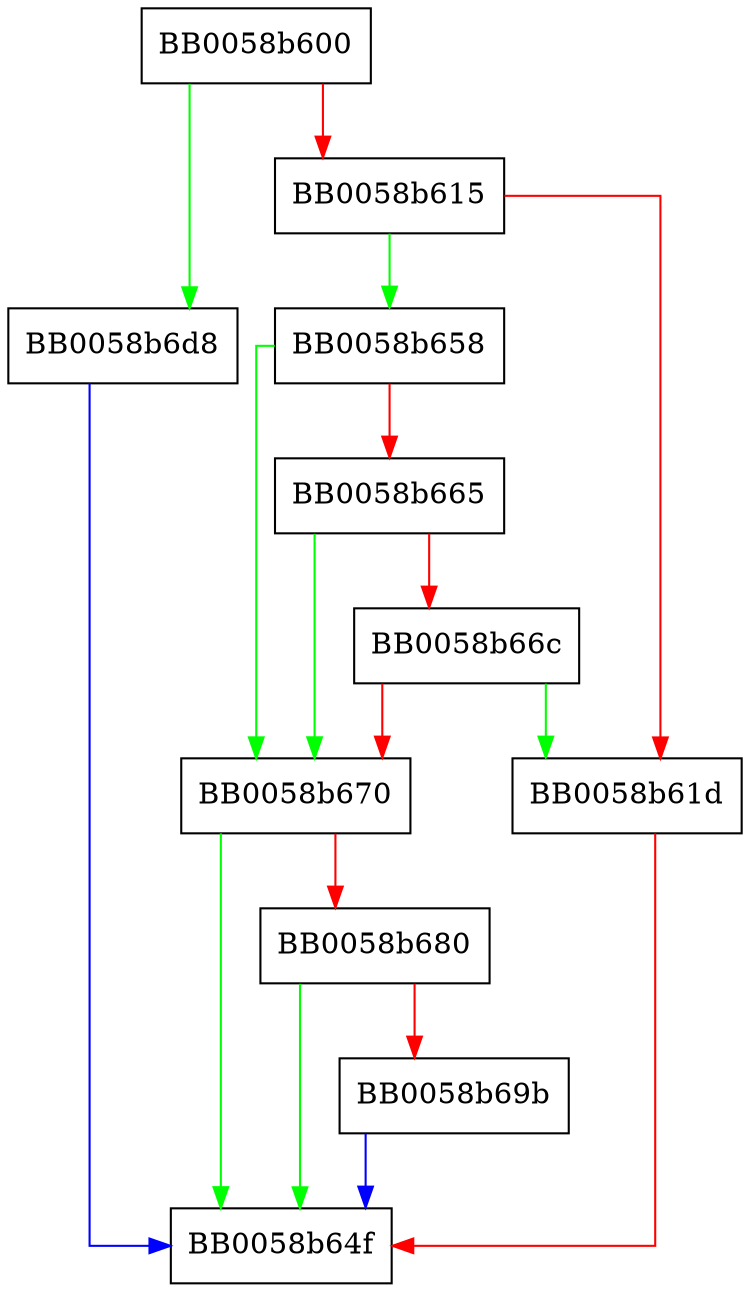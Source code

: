 digraph EC_POINT_set_affine_coordinates_GFp {
  node [shape="box"];
  graph [splines=ortho];
  BB0058b600 -> BB0058b6d8 [color="green"];
  BB0058b600 -> BB0058b615 [color="red"];
  BB0058b615 -> BB0058b658 [color="green"];
  BB0058b615 -> BB0058b61d [color="red"];
  BB0058b61d -> BB0058b64f [color="red"];
  BB0058b658 -> BB0058b670 [color="green"];
  BB0058b658 -> BB0058b665 [color="red"];
  BB0058b665 -> BB0058b670 [color="green"];
  BB0058b665 -> BB0058b66c [color="red"];
  BB0058b66c -> BB0058b61d [color="green"];
  BB0058b66c -> BB0058b670 [color="red"];
  BB0058b670 -> BB0058b64f [color="green"];
  BB0058b670 -> BB0058b680 [color="red"];
  BB0058b680 -> BB0058b64f [color="green"];
  BB0058b680 -> BB0058b69b [color="red"];
  BB0058b69b -> BB0058b64f [color="blue"];
  BB0058b6d8 -> BB0058b64f [color="blue"];
}